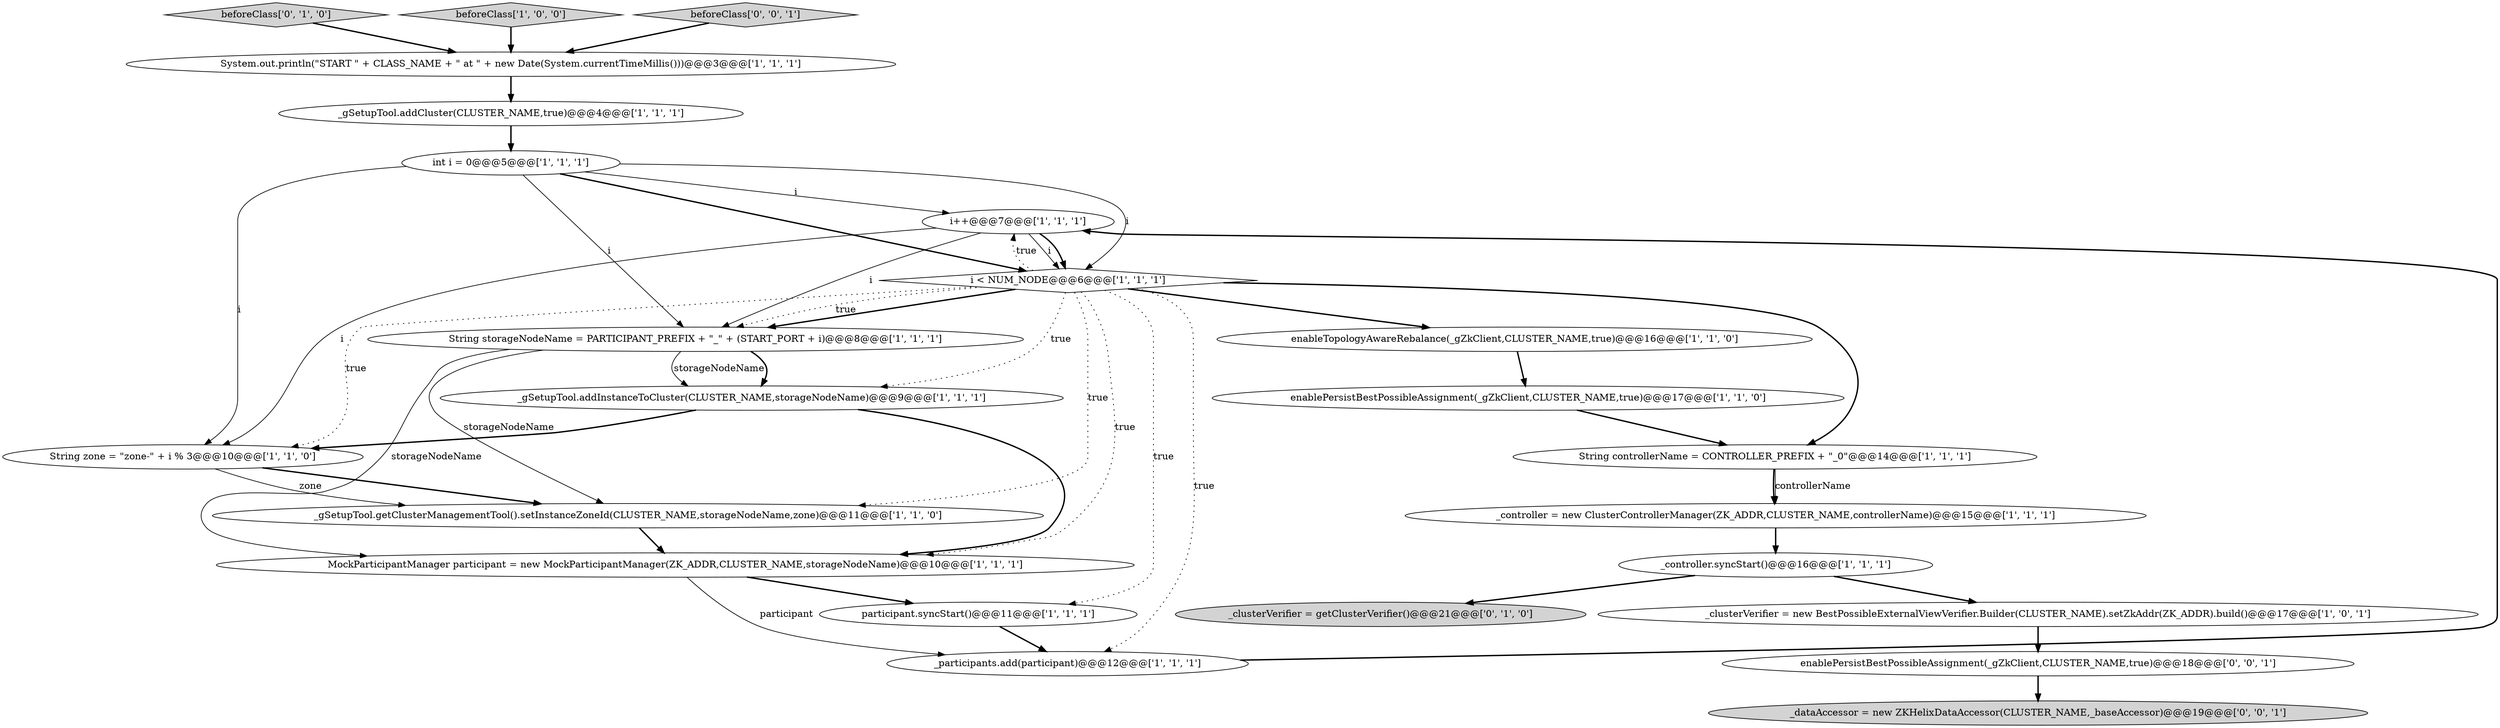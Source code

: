 digraph {
15 [style = filled, label = "int i = 0@@@5@@@['1', '1', '1']", fillcolor = white, shape = ellipse image = "AAA0AAABBB1BBB"];
19 [style = filled, label = "beforeClass['0', '1', '0']", fillcolor = lightgray, shape = diamond image = "AAA0AAABBB2BBB"];
1 [style = filled, label = "enablePersistBestPossibleAssignment(_gZkClient,CLUSTER_NAME,true)@@@17@@@['1', '1', '0']", fillcolor = white, shape = ellipse image = "AAA0AAABBB1BBB"];
12 [style = filled, label = "_controller.syncStart()@@@16@@@['1', '1', '1']", fillcolor = white, shape = ellipse image = "AAA0AAABBB1BBB"];
10 [style = filled, label = "MockParticipantManager participant = new MockParticipantManager(ZK_ADDR,CLUSTER_NAME,storageNodeName)@@@10@@@['1', '1', '1']", fillcolor = white, shape = ellipse image = "AAA0AAABBB1BBB"];
17 [style = filled, label = "System.out.println(\"START \" + CLASS_NAME + \" at \" + new Date(System.currentTimeMillis()))@@@3@@@['1', '1', '1']", fillcolor = white, shape = ellipse image = "AAA0AAABBB1BBB"];
4 [style = filled, label = "i++@@@7@@@['1', '1', '1']", fillcolor = white, shape = ellipse image = "AAA0AAABBB1BBB"];
0 [style = filled, label = "_gSetupTool.addInstanceToCluster(CLUSTER_NAME,storageNodeName)@@@9@@@['1', '1', '1']", fillcolor = white, shape = ellipse image = "AAA0AAABBB1BBB"];
11 [style = filled, label = "_controller = new ClusterControllerManager(ZK_ADDR,CLUSTER_NAME,controllerName)@@@15@@@['1', '1', '1']", fillcolor = white, shape = ellipse image = "AAA0AAABBB1BBB"];
6 [style = filled, label = "beforeClass['1', '0', '0']", fillcolor = lightgray, shape = diamond image = "AAA0AAABBB1BBB"];
5 [style = filled, label = "_participants.add(participant)@@@12@@@['1', '1', '1']", fillcolor = white, shape = ellipse image = "AAA0AAABBB1BBB"];
18 [style = filled, label = "String storageNodeName = PARTICIPANT_PREFIX + \"_\" + (START_PORT + i)@@@8@@@['1', '1', '1']", fillcolor = white, shape = ellipse image = "AAA0AAABBB1BBB"];
9 [style = filled, label = "_gSetupTool.addCluster(CLUSTER_NAME,true)@@@4@@@['1', '1', '1']", fillcolor = white, shape = ellipse image = "AAA0AAABBB1BBB"];
16 [style = filled, label = "_clusterVerifier = new BestPossibleExternalViewVerifier.Builder(CLUSTER_NAME).setZkAddr(ZK_ADDR).build()@@@17@@@['1', '0', '1']", fillcolor = white, shape = ellipse image = "AAA0AAABBB1BBB"];
3 [style = filled, label = "participant.syncStart()@@@11@@@['1', '1', '1']", fillcolor = white, shape = ellipse image = "AAA0AAABBB1BBB"];
22 [style = filled, label = "_dataAccessor = new ZKHelixDataAccessor(CLUSTER_NAME,_baseAccessor)@@@19@@@['0', '0', '1']", fillcolor = lightgray, shape = ellipse image = "AAA0AAABBB3BBB"];
7 [style = filled, label = "_gSetupTool.getClusterManagementTool().setInstanceZoneId(CLUSTER_NAME,storageNodeName,zone)@@@11@@@['1', '1', '0']", fillcolor = white, shape = ellipse image = "AAA0AAABBB1BBB"];
8 [style = filled, label = "String zone = \"zone-\" + i % 3@@@10@@@['1', '1', '0']", fillcolor = white, shape = ellipse image = "AAA0AAABBB1BBB"];
21 [style = filled, label = "beforeClass['0', '0', '1']", fillcolor = lightgray, shape = diamond image = "AAA0AAABBB3BBB"];
23 [style = filled, label = "enablePersistBestPossibleAssignment(_gZkClient,CLUSTER_NAME,true)@@@18@@@['0', '0', '1']", fillcolor = white, shape = ellipse image = "AAA0AAABBB3BBB"];
2 [style = filled, label = "enableTopologyAwareRebalance(_gZkClient,CLUSTER_NAME,true)@@@16@@@['1', '1', '0']", fillcolor = white, shape = ellipse image = "AAA0AAABBB1BBB"];
14 [style = filled, label = "String controllerName = CONTROLLER_PREFIX + \"_0\"@@@14@@@['1', '1', '1']", fillcolor = white, shape = ellipse image = "AAA0AAABBB1BBB"];
20 [style = filled, label = "_clusterVerifier = getClusterVerifier()@@@21@@@['0', '1', '0']", fillcolor = lightgray, shape = ellipse image = "AAA0AAABBB2BBB"];
13 [style = filled, label = "i < NUM_NODE@@@6@@@['1', '1', '1']", fillcolor = white, shape = diamond image = "AAA0AAABBB1BBB"];
10->5 [style = solid, label="participant"];
23->22 [style = bold, label=""];
4->13 [style = solid, label="i"];
18->10 [style = solid, label="storageNodeName"];
15->8 [style = solid, label="i"];
18->7 [style = solid, label="storageNodeName"];
13->4 [style = dotted, label="true"];
11->12 [style = bold, label=""];
8->7 [style = solid, label="zone"];
15->13 [style = solid, label="i"];
4->18 [style = solid, label="i"];
7->10 [style = bold, label=""];
21->17 [style = bold, label=""];
9->15 [style = bold, label=""];
13->10 [style = dotted, label="true"];
6->17 [style = bold, label=""];
13->8 [style = dotted, label="true"];
0->8 [style = bold, label=""];
14->11 [style = bold, label=""];
1->14 [style = bold, label=""];
4->8 [style = solid, label="i"];
3->5 [style = bold, label=""];
13->18 [style = bold, label=""];
5->4 [style = bold, label=""];
10->3 [style = bold, label=""];
18->0 [style = solid, label="storageNodeName"];
14->11 [style = solid, label="controllerName"];
12->16 [style = bold, label=""];
0->10 [style = bold, label=""];
15->4 [style = solid, label="i"];
16->23 [style = bold, label=""];
13->18 [style = dotted, label="true"];
19->17 [style = bold, label=""];
2->1 [style = bold, label=""];
17->9 [style = bold, label=""];
13->0 [style = dotted, label="true"];
12->20 [style = bold, label=""];
15->13 [style = bold, label=""];
13->3 [style = dotted, label="true"];
4->13 [style = bold, label=""];
8->7 [style = bold, label=""];
13->5 [style = dotted, label="true"];
13->14 [style = bold, label=""];
13->2 [style = bold, label=""];
15->18 [style = solid, label="i"];
13->7 [style = dotted, label="true"];
18->0 [style = bold, label=""];
}
